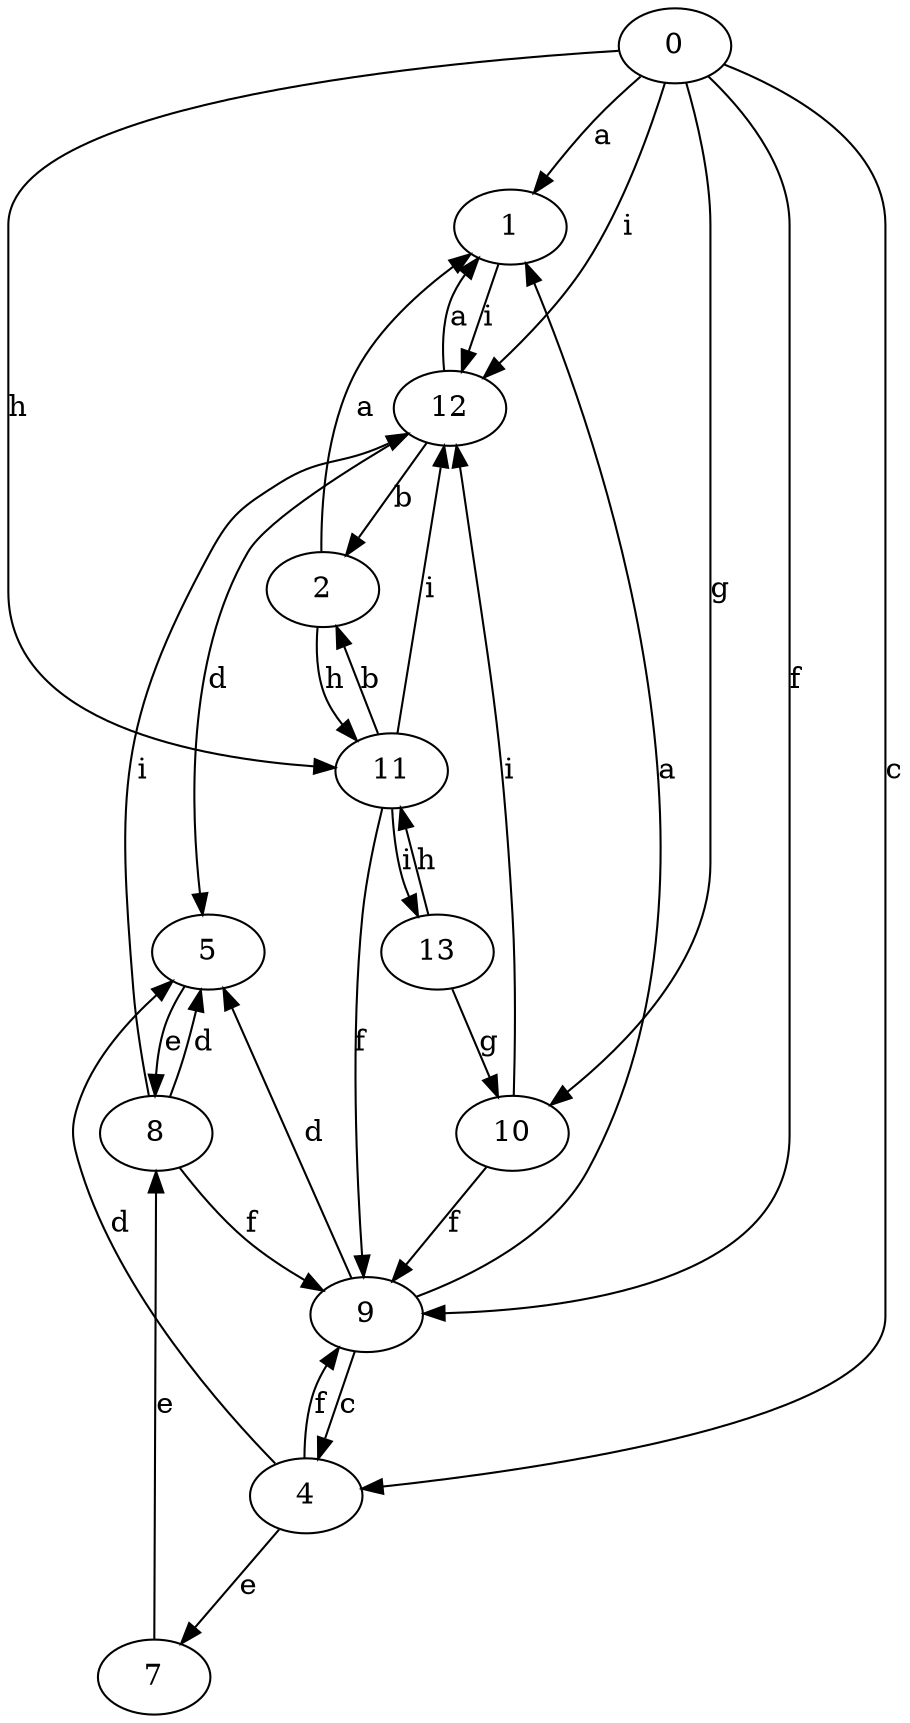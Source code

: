 strict digraph  {
0;
1;
2;
4;
5;
7;
8;
9;
10;
11;
12;
13;
0 -> 1  [label=a];
0 -> 4  [label=c];
0 -> 9  [label=f];
0 -> 10  [label=g];
0 -> 11  [label=h];
0 -> 12  [label=i];
1 -> 12  [label=i];
2 -> 1  [label=a];
2 -> 11  [label=h];
4 -> 5  [label=d];
4 -> 7  [label=e];
4 -> 9  [label=f];
5 -> 8  [label=e];
7 -> 8  [label=e];
8 -> 5  [label=d];
8 -> 9  [label=f];
8 -> 12  [label=i];
9 -> 1  [label=a];
9 -> 4  [label=c];
9 -> 5  [label=d];
10 -> 9  [label=f];
10 -> 12  [label=i];
11 -> 2  [label=b];
11 -> 9  [label=f];
11 -> 12  [label=i];
11 -> 13  [label=i];
12 -> 1  [label=a];
12 -> 2  [label=b];
12 -> 5  [label=d];
13 -> 10  [label=g];
13 -> 11  [label=h];
}
